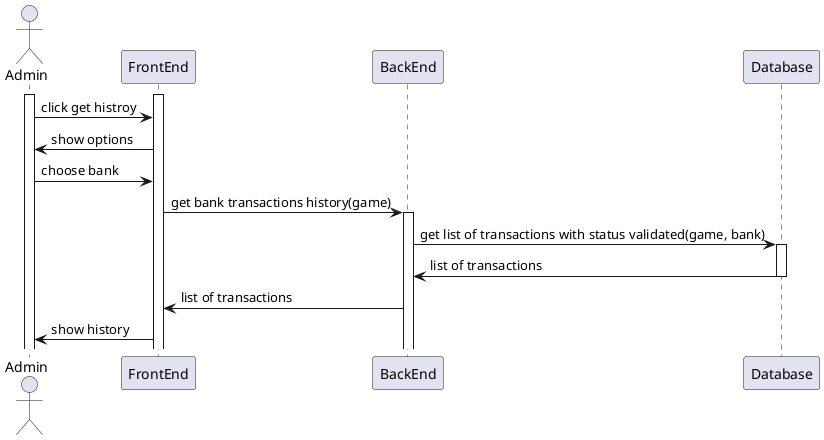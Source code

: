 @startuml "see transaction history of bank"

actor Admin

Activate Admin
Activate FrontEnd

Admin -> FrontEnd : click get histroy
FrontEnd -> Admin : show options
Admin -> FrontEnd : choose bank
FrontEnd -> BackEnd : get bank transactions history(game)
Activate BackEnd

BackEnd -> Database : get list of transactions with status validated(game, bank)
Activate Database

Database -> BackEnd : list of transactions
deactivate Database

BackEnd -> FrontEnd : list of transactions


FrontEnd -> Admin : show history

@enduml
